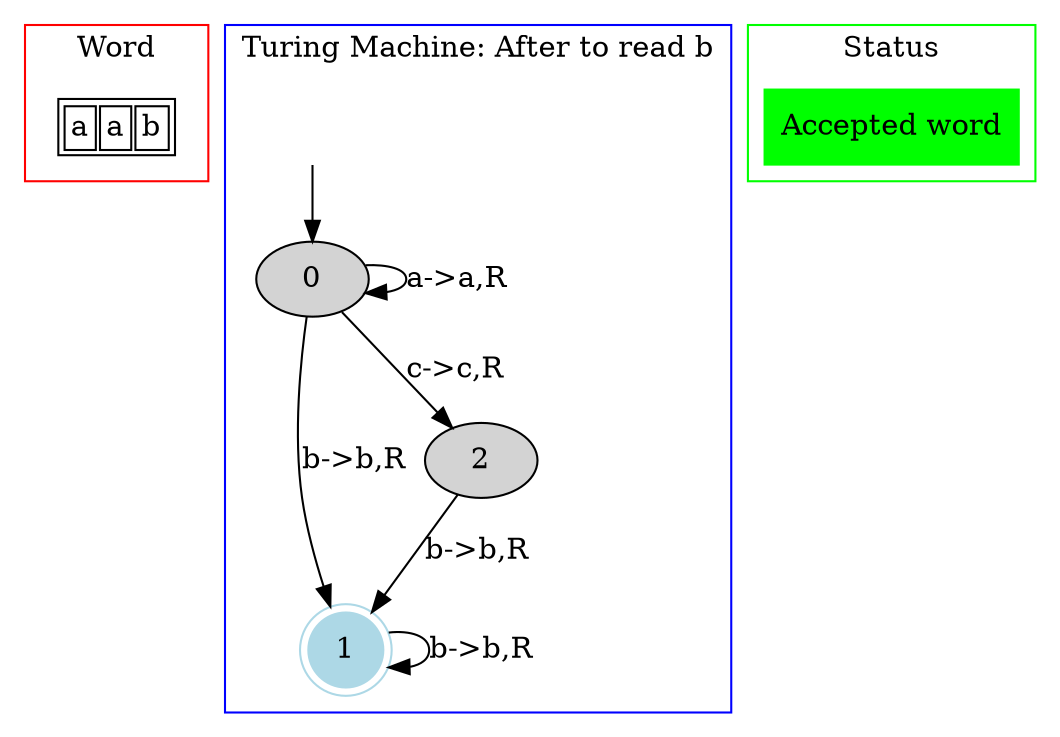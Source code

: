 digraph G {
	subgraph cluster_0 {
		node [shape=plaintext];

struct1 [label=<<TABLE>
<TR>
<TD><FONT>a</FONT></TD>
<TD><FONT>a</FONT></TD>
<TD><FONT>b</FONT></TD>
</TR>
</TABLE>>];
label = "Word";
color=red;
}
	subgraph cluster_1 {
		node [style=filled];
		label = "Turing Machine: After to read b"
		color=blue;

		0;
		1 [shape="doublecircle",color="lightblue"];
		2;
		0->0[label="a->a,R"];
		0->1[label="b->b,R"];
		0->2[label="c->c,R"];
		1->1[label="b->b,R"];
		2->1[label="b->b,R"];
x [color=white, label=""];		x->0	}

subgraph cluster_1s {
node [style=filled, shape=rect];
cluster_1_n [label="Accepted word", color="green"];
label = "Status";
color=green;
}
}